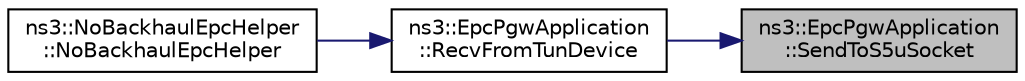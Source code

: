 digraph "ns3::EpcPgwApplication::SendToS5uSocket"
{
 // LATEX_PDF_SIZE
  edge [fontname="Helvetica",fontsize="10",labelfontname="Helvetica",labelfontsize="10"];
  node [fontname="Helvetica",fontsize="10",shape=record];
  rankdir="RL";
  Node1 [label="ns3::EpcPgwApplication\l::SendToS5uSocket",height=0.2,width=0.4,color="black", fillcolor="grey75", style="filled", fontcolor="black",tooltip="Send a data packet to the SGW via the S5-U interface."];
  Node1 -> Node2 [dir="back",color="midnightblue",fontsize="10",style="solid",fontname="Helvetica"];
  Node2 [label="ns3::EpcPgwApplication\l::RecvFromTunDevice",height=0.2,width=0.4,color="black", fillcolor="white", style="filled",URL="$classns3_1_1_epc_pgw_application.html#a7b1f1af1808a7c896b9e125d4efd1583",tooltip="Method to be assigned to the callback of the SGi TUN VirtualNetDevice."];
  Node2 -> Node3 [dir="back",color="midnightblue",fontsize="10",style="solid",fontname="Helvetica"];
  Node3 [label="ns3::NoBackhaulEpcHelper\l::NoBackhaulEpcHelper",height=0.2,width=0.4,color="black", fillcolor="white", style="filled",URL="$classns3_1_1_no_backhaul_epc_helper.html#a8822666431eefe3a78ba2a0bf4ca1bae",tooltip="Constructor."];
}
